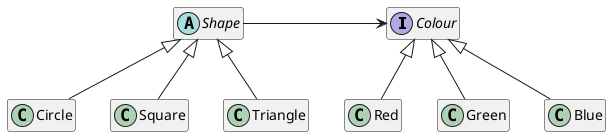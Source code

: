 @startuml
'https://plantuml.com/class-diagram

hide empty members

interface Colour
class Red
class Green
class Blue
abstract class Shape
class Circle
class Square
class Triangle

Shape <|-- Circle
Shape <|-- Square
Shape <|-- Triangle
Shape -> Colour

Colour <|-- Red
Colour <|-- Green
Colour <|-- Blue

@enduml